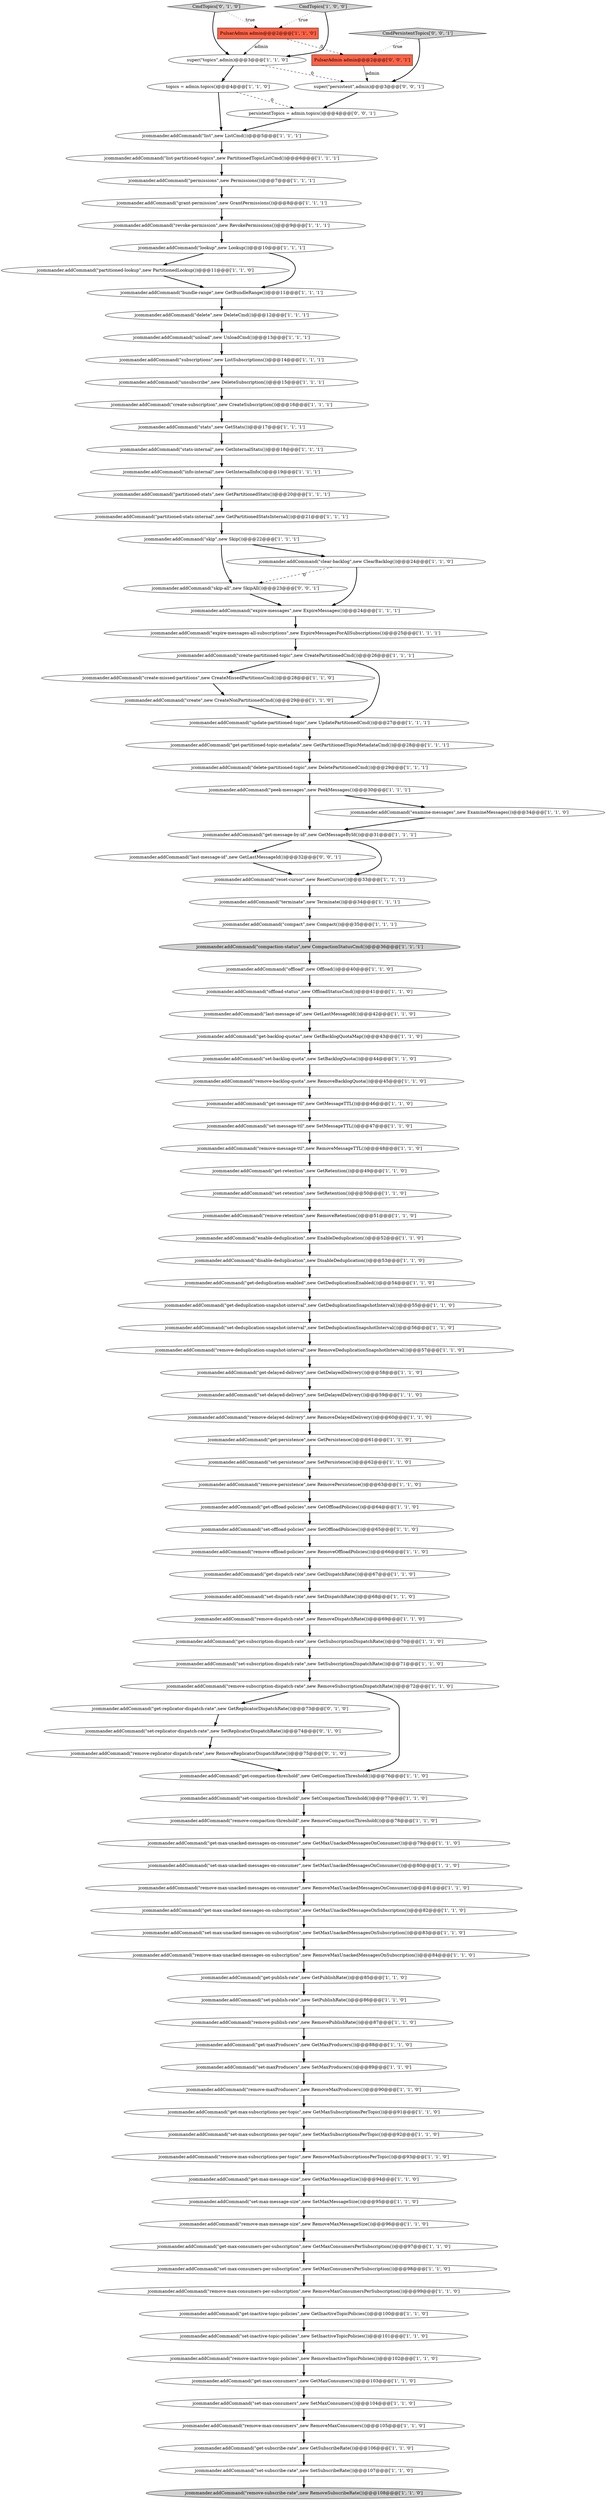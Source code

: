 digraph {
85 [style = filled, label = "jcommander.addCommand(\"set-maxProducers\",new SetMaxProducers())@@@89@@@['1', '1', '0']", fillcolor = white, shape = ellipse image = "AAA0AAABBB1BBB"];
105 [style = filled, label = "CmdTopics['0', '1', '0']", fillcolor = lightgray, shape = diamond image = "AAA0AAABBB2BBB"];
67 [style = filled, label = "jcommander.addCommand(\"compaction-status\",new CompactionStatusCmd())@@@36@@@['1', '1', '1']", fillcolor = lightgray, shape = ellipse image = "AAA0AAABBB1BBB"];
55 [style = filled, label = "jcommander.addCommand(\"offload-status\",new OffloadStatusCmd())@@@41@@@['1', '1', '0']", fillcolor = white, shape = ellipse image = "AAA0AAABBB1BBB"];
53 [style = filled, label = "jcommander.addCommand(\"expire-messages\",new ExpireMessages())@@@24@@@['1', '1', '1']", fillcolor = white, shape = ellipse image = "AAA0AAABBB1BBB"];
5 [style = filled, label = "jcommander.addCommand(\"remove-max-message-size\",new RemoveMaxMessageSize())@@@96@@@['1', '1', '0']", fillcolor = white, shape = ellipse image = "AAA0AAABBB1BBB"];
89 [style = filled, label = "jcommander.addCommand(\"get-retention\",new GetRetention())@@@49@@@['1', '1', '0']", fillcolor = white, shape = ellipse image = "AAA0AAABBB1BBB"];
76 [style = filled, label = "jcommander.addCommand(\"skip\",new Skip())@@@22@@@['1', '1', '1']", fillcolor = white, shape = ellipse image = "AAA0AAABBB1BBB"];
27 [style = filled, label = "jcommander.addCommand(\"get-max-message-size\",new GetMaxMessageSize())@@@94@@@['1', '1', '0']", fillcolor = white, shape = ellipse image = "AAA0AAABBB1BBB"];
110 [style = filled, label = "CmdPersistentTopics['0', '0', '1']", fillcolor = lightgray, shape = diamond image = "AAA0AAABBB3BBB"];
61 [style = filled, label = "jcommander.addCommand(\"remove-inactive-topic-policies\",new RemoveInactiveTopicPolicies())@@@102@@@['1', '1', '0']", fillcolor = white, shape = ellipse image = "AAA0AAABBB1BBB"];
7 [style = filled, label = "jcommander.addCommand(\"disable-deduplication\",new DisableDeduplication())@@@53@@@['1', '1', '0']", fillcolor = white, shape = ellipse image = "AAA0AAABBB1BBB"];
106 [style = filled, label = "jcommander.addCommand(\"get-replicator-dispatch-rate\",new GetReplicatorDispatchRate())@@@73@@@['0', '1', '0']", fillcolor = white, shape = ellipse image = "AAA1AAABBB2BBB"];
74 [style = filled, label = "jcommander.addCommand(\"partitioned-lookup\",new PartitionedLookup())@@@11@@@['1', '1', '0']", fillcolor = white, shape = ellipse image = "AAA0AAABBB1BBB"];
72 [style = filled, label = "jcommander.addCommand(\"set-offload-policies\",new SetOffloadPolicies())@@@65@@@['1', '1', '0']", fillcolor = white, shape = ellipse image = "AAA0AAABBB1BBB"];
43 [style = filled, label = "jcommander.addCommand(\"subscriptions\",new ListSubscriptions())@@@14@@@['1', '1', '1']", fillcolor = white, shape = ellipse image = "AAA0AAABBB1BBB"];
94 [style = filled, label = "jcommander.addCommand(\"peek-messages\",new PeekMessages())@@@30@@@['1', '1', '1']", fillcolor = white, shape = ellipse image = "AAA0AAABBB1BBB"];
103 [style = filled, label = "jcommander.addCommand(\"permissions\",new Permissions())@@@7@@@['1', '1', '1']", fillcolor = white, shape = ellipse image = "AAA0AAABBB1BBB"];
41 [style = filled, label = "jcommander.addCommand(\"delete-partitioned-topic\",new DeletePartitionedCmd())@@@29@@@['1', '1', '1']", fillcolor = white, shape = ellipse image = "AAA0AAABBB1BBB"];
73 [style = filled, label = "jcommander.addCommand(\"enable-deduplication\",new EnableDeduplication())@@@52@@@['1', '1', '0']", fillcolor = white, shape = ellipse image = "AAA0AAABBB1BBB"];
98 [style = filled, label = "CmdTopics['1', '0', '0']", fillcolor = lightgray, shape = diamond image = "AAA0AAABBB1BBB"];
62 [style = filled, label = "jcommander.addCommand(\"stats-internal\",new GetInternalStats())@@@18@@@['1', '1', '1']", fillcolor = white, shape = ellipse image = "AAA0AAABBB1BBB"];
37 [style = filled, label = "jcommander.addCommand(\"remove-publish-rate\",new RemovePublishRate())@@@87@@@['1', '1', '0']", fillcolor = white, shape = ellipse image = "AAA0AAABBB1BBB"];
68 [style = filled, label = "jcommander.addCommand(\"delete\",new DeleteCmd())@@@12@@@['1', '1', '1']", fillcolor = white, shape = ellipse image = "AAA0AAABBB1BBB"];
35 [style = filled, label = "jcommander.addCommand(\"expire-messages-all-subscriptions\",new ExpireMessagesForAllSubscriptions())@@@25@@@['1', '1', '1']", fillcolor = white, shape = ellipse image = "AAA0AAABBB1BBB"];
59 [style = filled, label = "jcommander.addCommand(\"stats\",new GetStats())@@@17@@@['1', '1', '1']", fillcolor = white, shape = ellipse image = "AAA0AAABBB1BBB"];
19 [style = filled, label = "jcommander.addCommand(\"offload\",new Offload())@@@40@@@['1', '1', '0']", fillcolor = white, shape = ellipse image = "AAA0AAABBB1BBB"];
31 [style = filled, label = "jcommander.addCommand(\"remove-max-consumers\",new RemoveMaxConsumers())@@@105@@@['1', '1', '0']", fillcolor = white, shape = ellipse image = "AAA0AAABBB1BBB"];
64 [style = filled, label = "jcommander.addCommand(\"set-subscribe-rate\",new SetSubscribeRate())@@@107@@@['1', '1', '0']", fillcolor = white, shape = ellipse image = "AAA0AAABBB1BBB"];
114 [style = filled, label = "jcommander.addCommand(\"last-message-id\",new GetLastMessageId())@@@32@@@['0', '0', '1']", fillcolor = white, shape = ellipse image = "AAA0AAABBB3BBB"];
44 [style = filled, label = "jcommander.addCommand(\"info-internal\",new GetInternalInfo())@@@19@@@['1', '1', '1']", fillcolor = white, shape = ellipse image = "AAA0AAABBB1BBB"];
1 [style = filled, label = "jcommander.addCommand(\"set-deduplication-snapshot-interval\",new SetDeduplicationSnapshotInterval())@@@56@@@['1', '1', '0']", fillcolor = white, shape = ellipse image = "AAA0AAABBB1BBB"];
36 [style = filled, label = "jcommander.addCommand(\"remove-offload-policies\",new RemoveOffloadPolicies())@@@66@@@['1', '1', '0']", fillcolor = white, shape = ellipse image = "AAA0AAABBB1BBB"];
66 [style = filled, label = "jcommander.addCommand(\"grant-permission\",new GrantPermissions())@@@8@@@['1', '1', '1']", fillcolor = white, shape = ellipse image = "AAA0AAABBB1BBB"];
104 [style = filled, label = "jcommander.addCommand(\"get-max-unacked-messages-on-consumer\",new GetMaxUnackedMessagesOnConsumer())@@@79@@@['1', '1', '0']", fillcolor = white, shape = ellipse image = "AAA0AAABBB1BBB"];
25 [style = filled, label = "jcommander.addCommand(\"set-retention\",new SetRetention())@@@50@@@['1', '1', '0']", fillcolor = white, shape = ellipse image = "AAA0AAABBB1BBB"];
101 [style = filled, label = "PulsarAdmin admin@@@2@@@['1', '1', '0']", fillcolor = tomato, shape = box image = "AAA0AAABBB1BBB"];
6 [style = filled, label = "jcommander.addCommand(\"set-backlog-quota\",new SetBacklogQuota())@@@44@@@['1', '1', '0']", fillcolor = white, shape = ellipse image = "AAA0AAABBB1BBB"];
88 [style = filled, label = "super(\"topics\",admin)@@@3@@@['1', '1', '0']", fillcolor = white, shape = ellipse image = "AAA0AAABBB1BBB"];
48 [style = filled, label = "jcommander.addCommand(\"get-compaction-threshold\",new GetCompactionThreshold())@@@76@@@['1', '1', '0']", fillcolor = white, shape = ellipse image = "AAA0AAABBB1BBB"];
82 [style = filled, label = "jcommander.addCommand(\"get-deduplication-enabled\",new GetDeduplicationEnabled())@@@54@@@['1', '1', '0']", fillcolor = white, shape = ellipse image = "AAA0AAABBB1BBB"];
24 [style = filled, label = "jcommander.addCommand(\"get-subscribe-rate\",new GetSubscribeRate())@@@106@@@['1', '1', '0']", fillcolor = white, shape = ellipse image = "AAA0AAABBB1BBB"];
52 [style = filled, label = "jcommander.addCommand(\"set-max-subscriptions-per-topic\",new SetMaxSubscriptionsPerTopic())@@@92@@@['1', '1', '0']", fillcolor = white, shape = ellipse image = "AAA0AAABBB1BBB"];
46 [style = filled, label = "jcommander.addCommand(\"remove-deduplication-snapshot-interval\",new RemoveDeduplicationSnapshotInterval())@@@57@@@['1', '1', '0']", fillcolor = white, shape = ellipse image = "AAA0AAABBB1BBB"];
8 [style = filled, label = "topics = admin.topics()@@@4@@@['1', '1', '0']", fillcolor = white, shape = ellipse image = "AAA0AAABBB1BBB"];
10 [style = filled, label = "jcommander.addCommand(\"remove-backlog-quota\",new RemoveBacklogQuota())@@@45@@@['1', '1', '0']", fillcolor = white, shape = ellipse image = "AAA0AAABBB1BBB"];
42 [style = filled, label = "jcommander.addCommand(\"get-message-ttl\",new GetMessageTTL())@@@46@@@['1', '1', '0']", fillcolor = white, shape = ellipse image = "AAA0AAABBB1BBB"];
30 [style = filled, label = "jcommander.addCommand(\"remove-delayed-delivery\",new RemoveDelayedDelivery())@@@60@@@['1', '1', '0']", fillcolor = white, shape = ellipse image = "AAA0AAABBB1BBB"];
9 [style = filled, label = "jcommander.addCommand(\"set-inactive-topic-policies\",new SetInactiveTopicPolicies())@@@101@@@['1', '1', '0']", fillcolor = white, shape = ellipse image = "AAA0AAABBB1BBB"];
49 [style = filled, label = "jcommander.addCommand(\"list\",new ListCmd())@@@5@@@['1', '1', '1']", fillcolor = white, shape = ellipse image = "AAA0AAABBB1BBB"];
100 [style = filled, label = "jcommander.addCommand(\"get-delayed-delivery\",new GetDelayedDelivery())@@@58@@@['1', '1', '0']", fillcolor = white, shape = ellipse image = "AAA0AAABBB1BBB"];
113 [style = filled, label = "super(\"persistent\",admin)@@@3@@@['0', '0', '1']", fillcolor = white, shape = ellipse image = "AAA0AAABBB3BBB"];
112 [style = filled, label = "jcommander.addCommand(\"skip-all\",new SkipAll())@@@23@@@['0', '0', '1']", fillcolor = white, shape = ellipse image = "AAA0AAABBB3BBB"];
109 [style = filled, label = "PulsarAdmin admin@@@2@@@['0', '0', '1']", fillcolor = tomato, shape = box image = "AAA0AAABBB3BBB"];
28 [style = filled, label = "jcommander.addCommand(\"remove-subscribe-rate\",new RemoveSubscribeRate())@@@108@@@['1', '1', '0']", fillcolor = lightgray, shape = ellipse image = "AAA0AAABBB1BBB"];
38 [style = filled, label = "jcommander.addCommand(\"remove-maxProducers\",new RemoveMaxProducers())@@@90@@@['1', '1', '0']", fillcolor = white, shape = ellipse image = "AAA0AAABBB1BBB"];
11 [style = filled, label = "jcommander.addCommand(\"get-persistence\",new GetPersistence())@@@61@@@['1', '1', '0']", fillcolor = white, shape = ellipse image = "AAA0AAABBB1BBB"];
91 [style = filled, label = "jcommander.addCommand(\"get-message-by-id\",new GetMessageById())@@@31@@@['1', '1', '1']", fillcolor = white, shape = ellipse image = "AAA0AAABBB1BBB"];
12 [style = filled, label = "jcommander.addCommand(\"set-max-consumers-per-subscription\",new SetMaxConsumersPerSubscription())@@@98@@@['1', '1', '0']", fillcolor = white, shape = ellipse image = "AAA0AAABBB1BBB"];
21 [style = filled, label = "jcommander.addCommand(\"remove-max-unacked-messages-on-subscription\",new RemoveMaxUnackedMessagesOnSubscription())@@@84@@@['1', '1', '0']", fillcolor = white, shape = ellipse image = "AAA0AAABBB1BBB"];
75 [style = filled, label = "jcommander.addCommand(\"examine-messages\",new ExamineMessages())@@@34@@@['1', '1', '0']", fillcolor = white, shape = ellipse image = "AAA0AAABBB1BBB"];
45 [style = filled, label = "jcommander.addCommand(\"get-max-consumers\",new GetMaxConsumers())@@@103@@@['1', '1', '0']", fillcolor = white, shape = ellipse image = "AAA0AAABBB1BBB"];
79 [style = filled, label = "jcommander.addCommand(\"get-deduplication-snapshot-interval\",new GetDeduplicationSnapshotInterval())@@@55@@@['1', '1', '0']", fillcolor = white, shape = ellipse image = "AAA0AAABBB1BBB"];
50 [style = filled, label = "jcommander.addCommand(\"partitioned-stats-internal\",new GetPartitionedStatsInternal())@@@21@@@['1', '1', '1']", fillcolor = white, shape = ellipse image = "AAA0AAABBB1BBB"];
99 [style = filled, label = "jcommander.addCommand(\"remove-dispatch-rate\",new RemoveDispatchRate())@@@69@@@['1', '1', '0']", fillcolor = white, shape = ellipse image = "AAA0AAABBB1BBB"];
33 [style = filled, label = "jcommander.addCommand(\"update-partitioned-topic\",new UpdatePartitionedCmd())@@@27@@@['1', '1', '1']", fillcolor = white, shape = ellipse image = "AAA0AAABBB1BBB"];
96 [style = filled, label = "jcommander.addCommand(\"set-dispatch-rate\",new SetDispatchRate())@@@68@@@['1', '1', '0']", fillcolor = white, shape = ellipse image = "AAA0AAABBB1BBB"];
58 [style = filled, label = "jcommander.addCommand(\"set-max-unacked-messages-on-subscription\",new SetMaxUnackedMessagesOnSubscription())@@@83@@@['1', '1', '0']", fillcolor = white, shape = ellipse image = "AAA0AAABBB1BBB"];
34 [style = filled, label = "jcommander.addCommand(\"set-subscription-dispatch-rate\",new SetSubscriptionDispatchRate())@@@71@@@['1', '1', '0']", fillcolor = white, shape = ellipse image = "AAA0AAABBB1BBB"];
54 [style = filled, label = "jcommander.addCommand(\"set-max-consumers\",new SetMaxConsumers())@@@104@@@['1', '1', '0']", fillcolor = white, shape = ellipse image = "AAA0AAABBB1BBB"];
18 [style = filled, label = "jcommander.addCommand(\"set-message-ttl\",new SetMessageTTL())@@@47@@@['1', '1', '0']", fillcolor = white, shape = ellipse image = "AAA0AAABBB1BBB"];
16 [style = filled, label = "jcommander.addCommand(\"get-max-unacked-messages-on-subscription\",new GetMaxUnackedMessagesOnSubscription())@@@82@@@['1', '1', '0']", fillcolor = white, shape = ellipse image = "AAA0AAABBB1BBB"];
13 [style = filled, label = "jcommander.addCommand(\"get-partitioned-topic-metadata\",new GetPartitionedTopicMetadataCmd())@@@28@@@['1', '1', '1']", fillcolor = white, shape = ellipse image = "AAA0AAABBB1BBB"];
107 [style = filled, label = "jcommander.addCommand(\"remove-replicator-dispatch-rate\",new RemoveReplicatorDispatchRate())@@@75@@@['0', '1', '0']", fillcolor = white, shape = ellipse image = "AAA1AAABBB2BBB"];
93 [style = filled, label = "jcommander.addCommand(\"compact\",new Compact())@@@35@@@['1', '1', '1']", fillcolor = white, shape = ellipse image = "AAA0AAABBB1BBB"];
29 [style = filled, label = "jcommander.addCommand(\"unload\",new UnloadCmd())@@@13@@@['1', '1', '1']", fillcolor = white, shape = ellipse image = "AAA0AAABBB1BBB"];
20 [style = filled, label = "jcommander.addCommand(\"partitioned-stats\",new GetPartitionedStats())@@@20@@@['1', '1', '1']", fillcolor = white, shape = ellipse image = "AAA0AAABBB1BBB"];
71 [style = filled, label = "jcommander.addCommand(\"create\",new CreateNonPartitionedCmd())@@@29@@@['1', '1', '0']", fillcolor = white, shape = ellipse image = "AAA0AAABBB1BBB"];
77 [style = filled, label = "jcommander.addCommand(\"reset-cursor\",new ResetCursor())@@@33@@@['1', '1', '1']", fillcolor = white, shape = ellipse image = "AAA0AAABBB1BBB"];
84 [style = filled, label = "jcommander.addCommand(\"get-maxProducers\",new GetMaxProducers())@@@88@@@['1', '1', '0']", fillcolor = white, shape = ellipse image = "AAA0AAABBB1BBB"];
32 [style = filled, label = "jcommander.addCommand(\"remove-message-ttl\",new RemoveMessageTTL())@@@48@@@['1', '1', '0']", fillcolor = white, shape = ellipse image = "AAA0AAABBB1BBB"];
65 [style = filled, label = "jcommander.addCommand(\"remove-compaction-threshold\",new RemoveCompactionThreshold())@@@78@@@['1', '1', '0']", fillcolor = white, shape = ellipse image = "AAA0AAABBB1BBB"];
57 [style = filled, label = "jcommander.addCommand(\"get-offload-policies\",new GetOffloadPolicies())@@@64@@@['1', '1', '0']", fillcolor = white, shape = ellipse image = "AAA0AAABBB1BBB"];
80 [style = filled, label = "jcommander.addCommand(\"get-dispatch-rate\",new GetDispatchRate())@@@67@@@['1', '1', '0']", fillcolor = white, shape = ellipse image = "AAA0AAABBB1BBB"];
17 [style = filled, label = "jcommander.addCommand(\"unsubscribe\",new DeleteSubscription())@@@15@@@['1', '1', '1']", fillcolor = white, shape = ellipse image = "AAA0AAABBB1BBB"];
39 [style = filled, label = "jcommander.addCommand(\"get-subscription-dispatch-rate\",new GetSubscriptionDispatchRate())@@@70@@@['1', '1', '0']", fillcolor = white, shape = ellipse image = "AAA0AAABBB1BBB"];
70 [style = filled, label = "jcommander.addCommand(\"create-missed-partitions\",new CreateMissedPartitionsCmd())@@@28@@@['1', '1', '0']", fillcolor = white, shape = ellipse image = "AAA0AAABBB1BBB"];
15 [style = filled, label = "jcommander.addCommand(\"get-backlog-quotas\",new GetBacklogQuotaMap())@@@43@@@['1', '1', '0']", fillcolor = white, shape = ellipse image = "AAA0AAABBB1BBB"];
56 [style = filled, label = "jcommander.addCommand(\"set-delayed-delivery\",new SetDelayedDelivery())@@@59@@@['1', '1', '0']", fillcolor = white, shape = ellipse image = "AAA0AAABBB1BBB"];
3 [style = filled, label = "jcommander.addCommand(\"remove-retention\",new RemoveRetention())@@@51@@@['1', '1', '0']", fillcolor = white, shape = ellipse image = "AAA0AAABBB1BBB"];
92 [style = filled, label = "jcommander.addCommand(\"list-partitioned-topics\",new PartitionedTopicListCmd())@@@6@@@['1', '1', '1']", fillcolor = white, shape = ellipse image = "AAA0AAABBB1BBB"];
63 [style = filled, label = "jcommander.addCommand(\"last-message-id\",new GetLastMessageId())@@@42@@@['1', '1', '0']", fillcolor = white, shape = ellipse image = "AAA0AAABBB1BBB"];
97 [style = filled, label = "jcommander.addCommand(\"set-compaction-threshold\",new SetCompactionThreshold())@@@77@@@['1', '1', '0']", fillcolor = white, shape = ellipse image = "AAA0AAABBB1BBB"];
102 [style = filled, label = "jcommander.addCommand(\"create-subscription\",new CreateSubscription())@@@16@@@['1', '1', '1']", fillcolor = white, shape = ellipse image = "AAA0AAABBB1BBB"];
47 [style = filled, label = "jcommander.addCommand(\"set-persistence\",new SetPersistence())@@@62@@@['1', '1', '0']", fillcolor = white, shape = ellipse image = "AAA0AAABBB1BBB"];
2 [style = filled, label = "jcommander.addCommand(\"lookup\",new Lookup())@@@10@@@['1', '1', '1']", fillcolor = white, shape = ellipse image = "AAA0AAABBB1BBB"];
81 [style = filled, label = "jcommander.addCommand(\"set-publish-rate\",new SetPublishRate())@@@86@@@['1', '1', '0']", fillcolor = white, shape = ellipse image = "AAA0AAABBB1BBB"];
87 [style = filled, label = "jcommander.addCommand(\"remove-max-consumers-per-subscription\",new RemoveMaxConsumersPerSubscription())@@@99@@@['1', '1', '0']", fillcolor = white, shape = ellipse image = "AAA0AAABBB1BBB"];
83 [style = filled, label = "jcommander.addCommand(\"get-max-consumers-per-subscription\",new GetMaxConsumersPerSubscription())@@@97@@@['1', '1', '0']", fillcolor = white, shape = ellipse image = "AAA0AAABBB1BBB"];
4 [style = filled, label = "jcommander.addCommand(\"remove-subscription-dispatch-rate\",new RemoveSubscriptionDispatchRate())@@@72@@@['1', '1', '0']", fillcolor = white, shape = ellipse image = "AAA0AAABBB1BBB"];
69 [style = filled, label = "jcommander.addCommand(\"clear-backlog\",new ClearBacklog())@@@24@@@['1', '1', '0']", fillcolor = white, shape = ellipse image = "AAA0AAABBB1BBB"];
90 [style = filled, label = "jcommander.addCommand(\"get-publish-rate\",new GetPublishRate())@@@85@@@['1', '1', '0']", fillcolor = white, shape = ellipse image = "AAA0AAABBB1BBB"];
0 [style = filled, label = "jcommander.addCommand(\"bundle-range\",new GetBundleRange())@@@11@@@['1', '1', '1']", fillcolor = white, shape = ellipse image = "AAA0AAABBB1BBB"];
26 [style = filled, label = "jcommander.addCommand(\"revoke-permission\",new RevokePermissions())@@@9@@@['1', '1', '1']", fillcolor = white, shape = ellipse image = "AAA0AAABBB1BBB"];
86 [style = filled, label = "jcommander.addCommand(\"create-partitioned-topic\",new CreatePartitionedCmd())@@@26@@@['1', '1', '1']", fillcolor = white, shape = ellipse image = "AAA0AAABBB1BBB"];
95 [style = filled, label = "jcommander.addCommand(\"remove-max-subscriptions-per-topic\",new RemoveMaxSubscriptionsPerTopic())@@@93@@@['1', '1', '0']", fillcolor = white, shape = ellipse image = "AAA0AAABBB1BBB"];
78 [style = filled, label = "jcommander.addCommand(\"set-max-unacked-messages-on-consumer\",new SetMaxUnackedMessagesOnConsumer())@@@80@@@['1', '1', '0']", fillcolor = white, shape = ellipse image = "AAA0AAABBB1BBB"];
14 [style = filled, label = "jcommander.addCommand(\"remove-persistence\",new RemovePersistence())@@@63@@@['1', '1', '0']", fillcolor = white, shape = ellipse image = "AAA0AAABBB1BBB"];
22 [style = filled, label = "jcommander.addCommand(\"remove-max-unacked-messages-on-consumer\",new RemoveMaxUnackedMessagesOnConsumer())@@@81@@@['1', '1', '0']", fillcolor = white, shape = ellipse image = "AAA0AAABBB1BBB"];
51 [style = filled, label = "jcommander.addCommand(\"get-inactive-topic-policies\",new GetInactiveTopicPolicies())@@@100@@@['1', '1', '0']", fillcolor = white, shape = ellipse image = "AAA0AAABBB1BBB"];
23 [style = filled, label = "jcommander.addCommand(\"terminate\",new Terminate())@@@34@@@['1', '1', '1']", fillcolor = white, shape = ellipse image = "AAA0AAABBB1BBB"];
111 [style = filled, label = "persistentTopics = admin.topics()@@@4@@@['0', '0', '1']", fillcolor = white, shape = ellipse image = "AAA0AAABBB3BBB"];
60 [style = filled, label = "jcommander.addCommand(\"set-max-message-size\",new SetMaxMessageSize())@@@95@@@['1', '1', '0']", fillcolor = white, shape = ellipse image = "AAA0AAABBB1BBB"];
40 [style = filled, label = "jcommander.addCommand(\"get-max-subscriptions-per-topic\",new GetMaxSubscriptionsPerTopic())@@@91@@@['1', '1', '0']", fillcolor = white, shape = ellipse image = "AAA0AAABBB1BBB"];
108 [style = filled, label = "jcommander.addCommand(\"set-replicator-dispatch-rate\",new SetReplicatorDispatchRate())@@@74@@@['0', '1', '0']", fillcolor = white, shape = ellipse image = "AAA1AAABBB2BBB"];
51->9 [style = bold, label=""];
14->57 [style = bold, label=""];
9->61 [style = bold, label=""];
25->3 [style = bold, label=""];
42->18 [style = bold, label=""];
17->102 [style = bold, label=""];
41->94 [style = bold, label=""];
97->65 [style = bold, label=""];
26->2 [style = bold, label=""];
27->60 [style = bold, label=""];
4->106 [style = bold, label=""];
38->40 [style = bold, label=""];
70->71 [style = bold, label=""];
88->113 [style = dashed, label="0"];
86->33 [style = bold, label=""];
15->6 [style = bold, label=""];
71->33 [style = bold, label=""];
80->96 [style = bold, label=""];
34->4 [style = bold, label=""];
65->104 [style = bold, label=""];
76->112 [style = bold, label=""];
43->17 [style = bold, label=""];
59->62 [style = bold, label=""];
103->66 [style = bold, label=""];
53->35 [style = bold, label=""];
35->86 [style = bold, label=""];
23->93 [style = bold, label=""];
105->88 [style = bold, label=""];
79->1 [style = bold, label=""];
90->81 [style = bold, label=""];
63->15 [style = bold, label=""];
110->113 [style = bold, label=""];
75->91 [style = bold, label=""];
85->38 [style = bold, label=""];
91->77 [style = bold, label=""];
40->52 [style = bold, label=""];
109->113 [style = solid, label="admin"];
76->69 [style = bold, label=""];
10->42 [style = bold, label=""];
110->109 [style = dotted, label="true"];
13->41 [style = bold, label=""];
3->73 [style = bold, label=""];
18->32 [style = bold, label=""];
37->84 [style = bold, label=""];
74->0 [style = bold, label=""];
78->22 [style = bold, label=""];
107->48 [style = bold, label=""];
111->49 [style = bold, label=""];
91->114 [style = bold, label=""];
60->5 [style = bold, label=""];
113->111 [style = bold, label=""];
50->76 [style = bold, label=""];
19->55 [style = bold, label=""];
8->49 [style = bold, label=""];
66->26 [style = bold, label=""];
32->89 [style = bold, label=""];
57->72 [style = bold, label=""];
98->101 [style = dotted, label="true"];
92->103 [style = bold, label=""];
77->23 [style = bold, label=""];
46->100 [style = bold, label=""];
89->25 [style = bold, label=""];
69->112 [style = dashed, label="0"];
68->29 [style = bold, label=""];
87->51 [style = bold, label=""];
88->8 [style = bold, label=""];
72->36 [style = bold, label=""];
22->16 [style = bold, label=""];
94->91 [style = bold, label=""];
102->59 [style = bold, label=""];
44->20 [style = bold, label=""];
86->70 [style = bold, label=""];
82->79 [style = bold, label=""];
0->68 [style = bold, label=""];
55->63 [style = bold, label=""];
95->27 [style = bold, label=""];
73->7 [style = bold, label=""];
45->54 [style = bold, label=""];
96->99 [style = bold, label=""];
4->48 [style = bold, label=""];
114->77 [style = bold, label=""];
58->21 [style = bold, label=""];
49->92 [style = bold, label=""];
2->0 [style = bold, label=""];
101->88 [style = solid, label="admin"];
61->45 [style = bold, label=""];
106->108 [style = bold, label=""];
84->85 [style = bold, label=""];
56->30 [style = bold, label=""];
94->75 [style = bold, label=""];
81->37 [style = bold, label=""];
12->87 [style = bold, label=""];
54->31 [style = bold, label=""];
24->64 [style = bold, label=""];
98->88 [style = bold, label=""];
5->83 [style = bold, label=""];
100->56 [style = bold, label=""];
20->50 [style = bold, label=""];
67->19 [style = bold, label=""];
1->46 [style = bold, label=""];
36->80 [style = bold, label=""];
39->34 [style = bold, label=""];
8->111 [style = dashed, label="0"];
104->78 [style = bold, label=""];
7->82 [style = bold, label=""];
52->95 [style = bold, label=""];
30->11 [style = bold, label=""];
101->109 [style = dashed, label="0"];
62->44 [style = bold, label=""];
11->47 [style = bold, label=""];
108->107 [style = bold, label=""];
99->39 [style = bold, label=""];
2->74 [style = bold, label=""];
33->13 [style = bold, label=""];
6->10 [style = bold, label=""];
64->28 [style = bold, label=""];
21->90 [style = bold, label=""];
29->43 [style = bold, label=""];
48->97 [style = bold, label=""];
69->53 [style = bold, label=""];
112->53 [style = bold, label=""];
31->24 [style = bold, label=""];
16->58 [style = bold, label=""];
47->14 [style = bold, label=""];
93->67 [style = bold, label=""];
105->101 [style = dotted, label="true"];
83->12 [style = bold, label=""];
}
